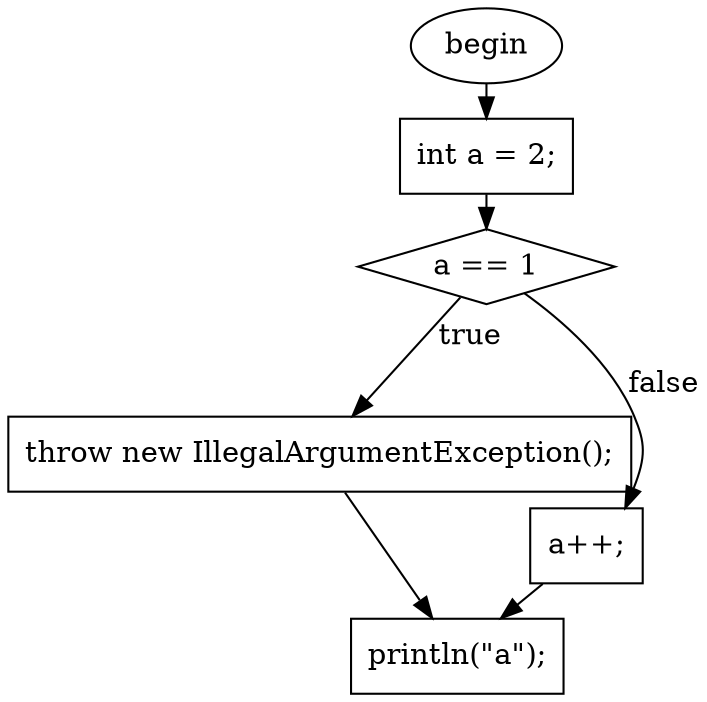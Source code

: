 digraph G{
ranksep = 0.1;
nodesep = 0.1;
F0T0[ shape=ellipse, label="begin", style="filled", fillcolor="white"]
F46T55[ shape=box, label="int a = 2;", style="filled", fillcolor="white"]
F63T177[ shape=diamond, label="a == 1", style="filled", fillcolor="white"]
F85T121[ shape=box, label="throw new IllegalArgumentException();", style="filled", fillcolor="white"]
F146T149[ shape=box, label="a++;", style="filled", fillcolor="white"]
F185T197[ shape=box, label="println(\"a\");", style="filled", fillcolor="white"]
F0T0 -> F46T55
F46T55 -> F63T177
F146T149 -> F185T197
F63T177 -> F85T121[label="true", minlen=1]
F63T177 -> F146T149[label="false", minlen=2]
F85T121 -> F185T197
}
